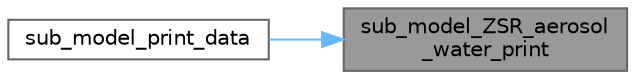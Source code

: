 digraph "sub_model_ZSR_aerosol_water_print"
{
 // LATEX_PDF_SIZE
  bgcolor="transparent";
  edge [fontname=Helvetica,fontsize=10,labelfontname=Helvetica,labelfontsize=10];
  node [fontname=Helvetica,fontsize=10,shape=box,height=0.2,width=0.4];
  rankdir="RL";
  Node1 [label="sub_model_ZSR_aerosol\l_water_print",height=0.2,width=0.4,color="gray40", fillcolor="grey60", style="filled", fontcolor="black",tooltip="Print the ZSR Aerosol Water sub model parameters."];
  Node1 -> Node2 [dir="back",color="steelblue1",style="solid"];
  Node2 [label="sub_model_print_data",height=0.2,width=0.4,color="grey40", fillcolor="white", style="filled",URL="$sub__model__solver_8c.html#a1e59f0e39671190ef139baa1021d9edf",tooltip="Print the sub model data."];
}
